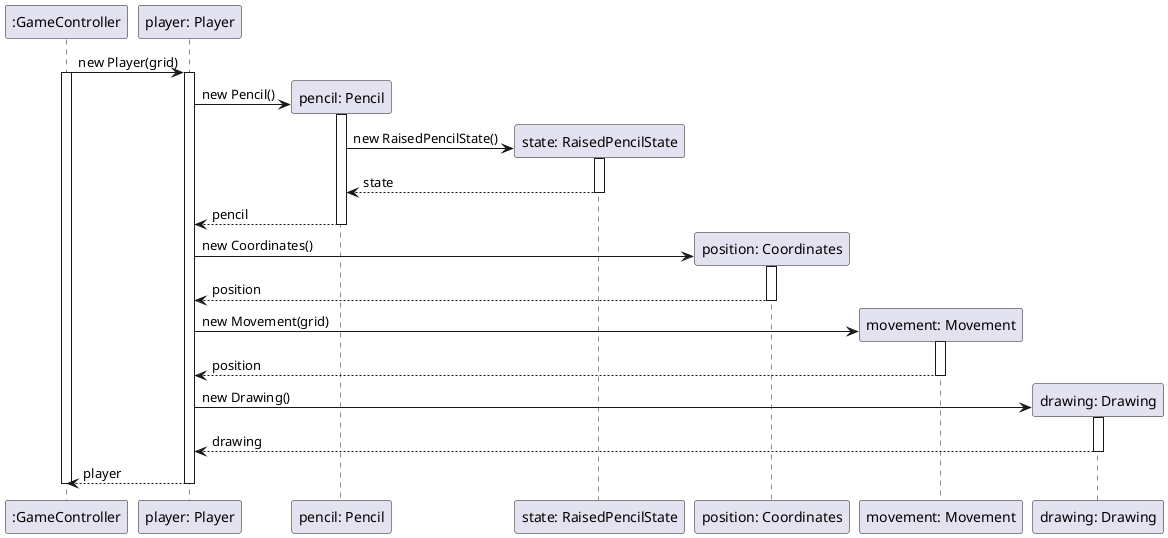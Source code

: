 @startuml player_creation



":GameController" -> "player: Player": new Player(grid)
create "player: Player"
activate ":GameController"
activate "player: Player"

create "pencil: Pencil"
"player: Player" -> "pencil: Pencil": new Pencil()
activate "pencil: Pencil"
create "state: RaisedPencilState"
"pencil: Pencil" -> "state: RaisedPencilState": new RaisedPencilState()
activate "state: RaisedPencilState"
return state
return pencil

create "position: Coordinates"
"player: Player" -> "position: Coordinates": new Coordinates()
activate "position: Coordinates"
return position

create "movement: Movement"
"player: Player" -> "movement: Movement": new Movement(grid)
activate "movement: Movement"
return position

create "drawing: Drawing"
"player: Player" -> "drawing: Drawing": new Drawing()
activate "drawing: Drawing"
return drawing

return player
deactivate ":GameController"

@enduml